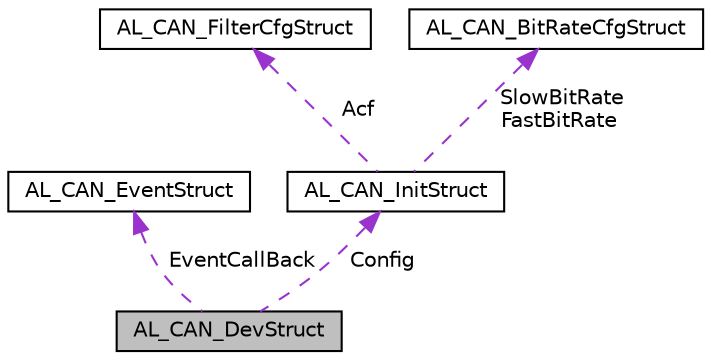 digraph "AL_CAN_DevStruct"
{
  edge [fontname="Helvetica",fontsize="10",labelfontname="Helvetica",labelfontsize="10"];
  node [fontname="Helvetica",fontsize="10",shape=record];
  Node1 [label="AL_CAN_DevStruct",height=0.2,width=0.4,color="black", fillcolor="grey75", style="filled", fontcolor="black"];
  Node2 -> Node1 [dir="back",color="darkorchid3",fontsize="10",style="dashed",label=" EventCallBack" ,fontname="Helvetica"];
  Node2 [label="AL_CAN_EventStruct",height=0.2,width=0.4,color="black", fillcolor="white", style="filled",URL="$structAL__CAN__EventStruct.html",tooltip="Event struct. "];
  Node3 -> Node1 [dir="back",color="darkorchid3",fontsize="10",style="dashed",label=" Config" ,fontname="Helvetica"];
  Node3 [label="AL_CAN_InitStruct",height=0.2,width=0.4,color="black", fillcolor="white", style="filled",URL="$structAL__CAN__InitStruct.html",tooltip="Module Init config struct. "];
  Node4 -> Node3 [dir="back",color="darkorchid3",fontsize="10",style="dashed",label=" Acf" ,fontname="Helvetica"];
  Node4 [label="AL_CAN_FilterCfgStruct",height=0.2,width=0.4,color="black", fillcolor="white", style="filled",URL="$structAL__CAN__FilterCfgStruct.html",tooltip="Filter config struct. "];
  Node5 -> Node3 [dir="back",color="darkorchid3",fontsize="10",style="dashed",label=" SlowBitRate\nFastBitRate" ,fontname="Helvetica"];
  Node5 [label="AL_CAN_BitRateCfgStruct",height=0.2,width=0.4,color="black", fillcolor="white", style="filled",URL="$structAL__CAN__BitRateCfgStruct.html",tooltip="Frame bit rate struct. "];
}
